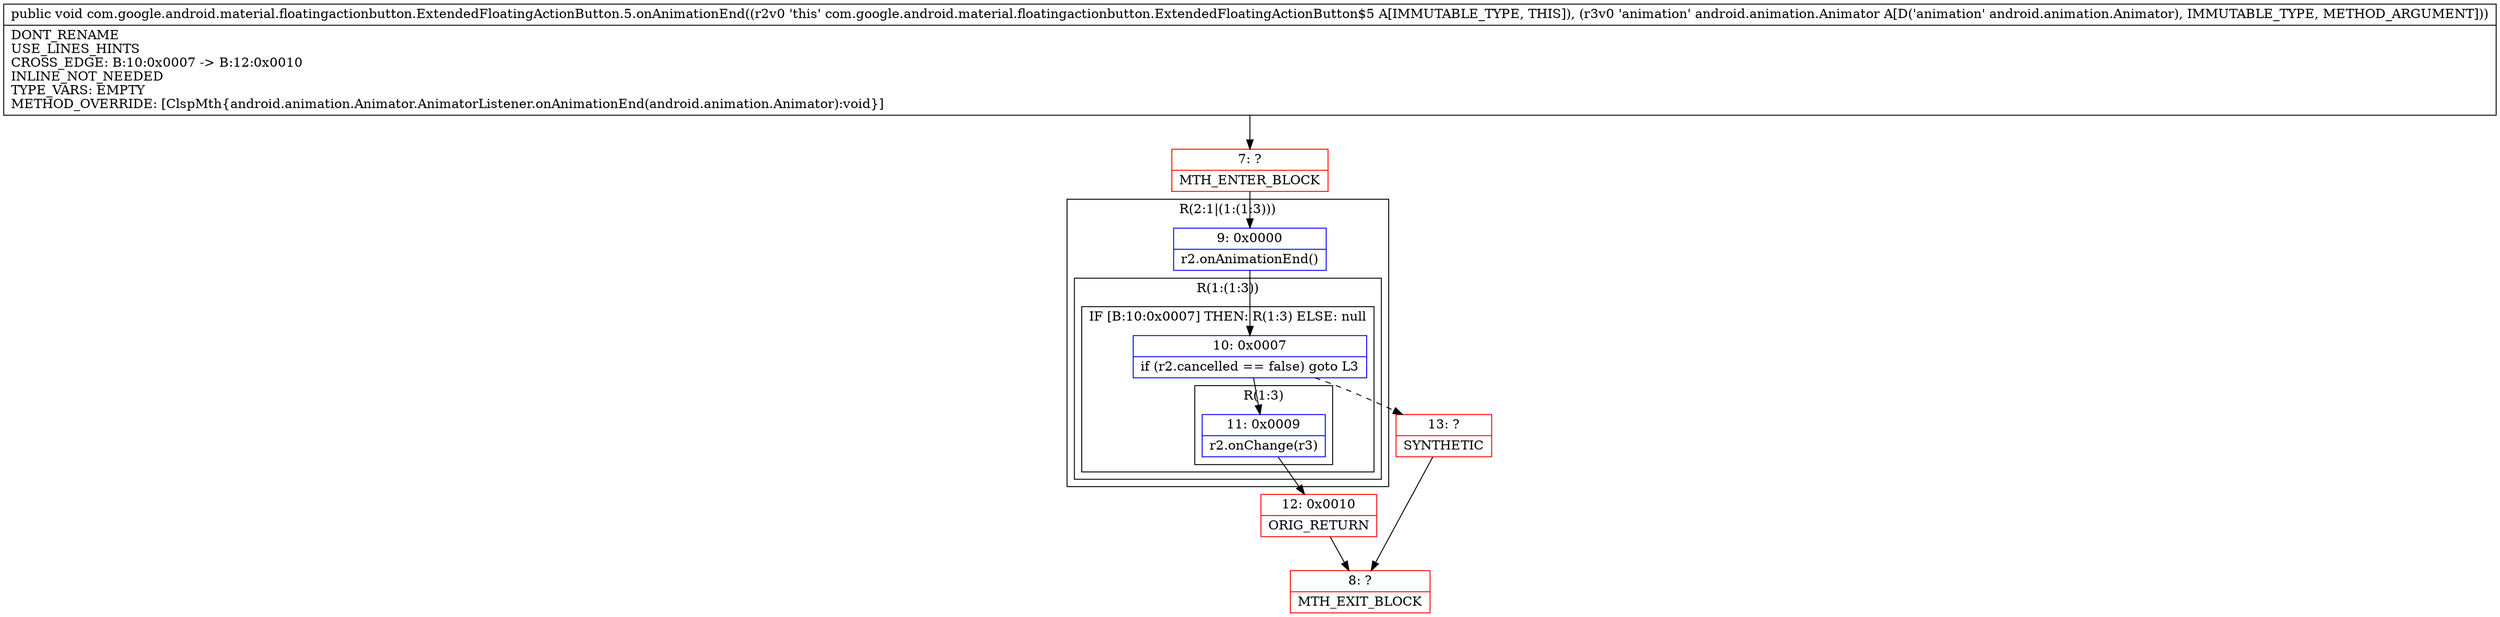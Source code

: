 digraph "CFG forcom.google.android.material.floatingactionbutton.ExtendedFloatingActionButton.5.onAnimationEnd(Landroid\/animation\/Animator;)V" {
subgraph cluster_Region_166010122 {
label = "R(2:1|(1:(1:3)))";
node [shape=record,color=blue];
Node_9 [shape=record,label="{9\:\ 0x0000|r2.onAnimationEnd()\l}"];
subgraph cluster_Region_1751256093 {
label = "R(1:(1:3))";
node [shape=record,color=blue];
subgraph cluster_IfRegion_511688885 {
label = "IF [B:10:0x0007] THEN: R(1:3) ELSE: null";
node [shape=record,color=blue];
Node_10 [shape=record,label="{10\:\ 0x0007|if (r2.cancelled == false) goto L3\l}"];
subgraph cluster_Region_816385346 {
label = "R(1:3)";
node [shape=record,color=blue];
Node_11 [shape=record,label="{11\:\ 0x0009|r2.onChange(r3)\l}"];
}
}
}
}
Node_7 [shape=record,color=red,label="{7\:\ ?|MTH_ENTER_BLOCK\l}"];
Node_12 [shape=record,color=red,label="{12\:\ 0x0010|ORIG_RETURN\l}"];
Node_8 [shape=record,color=red,label="{8\:\ ?|MTH_EXIT_BLOCK\l}"];
Node_13 [shape=record,color=red,label="{13\:\ ?|SYNTHETIC\l}"];
MethodNode[shape=record,label="{public void com.google.android.material.floatingactionbutton.ExtendedFloatingActionButton.5.onAnimationEnd((r2v0 'this' com.google.android.material.floatingactionbutton.ExtendedFloatingActionButton$5 A[IMMUTABLE_TYPE, THIS]), (r3v0 'animation' android.animation.Animator A[D('animation' android.animation.Animator), IMMUTABLE_TYPE, METHOD_ARGUMENT]))  | DONT_RENAME\lUSE_LINES_HINTS\lCROSS_EDGE: B:10:0x0007 \-\> B:12:0x0010\lINLINE_NOT_NEEDED\lTYPE_VARS: EMPTY\lMETHOD_OVERRIDE: [ClspMth\{android.animation.Animator.AnimatorListener.onAnimationEnd(android.animation.Animator):void\}]\l}"];
MethodNode -> Node_7;Node_9 -> Node_10;
Node_10 -> Node_11;
Node_10 -> Node_13[style=dashed];
Node_11 -> Node_12;
Node_7 -> Node_9;
Node_12 -> Node_8;
Node_13 -> Node_8;
}


